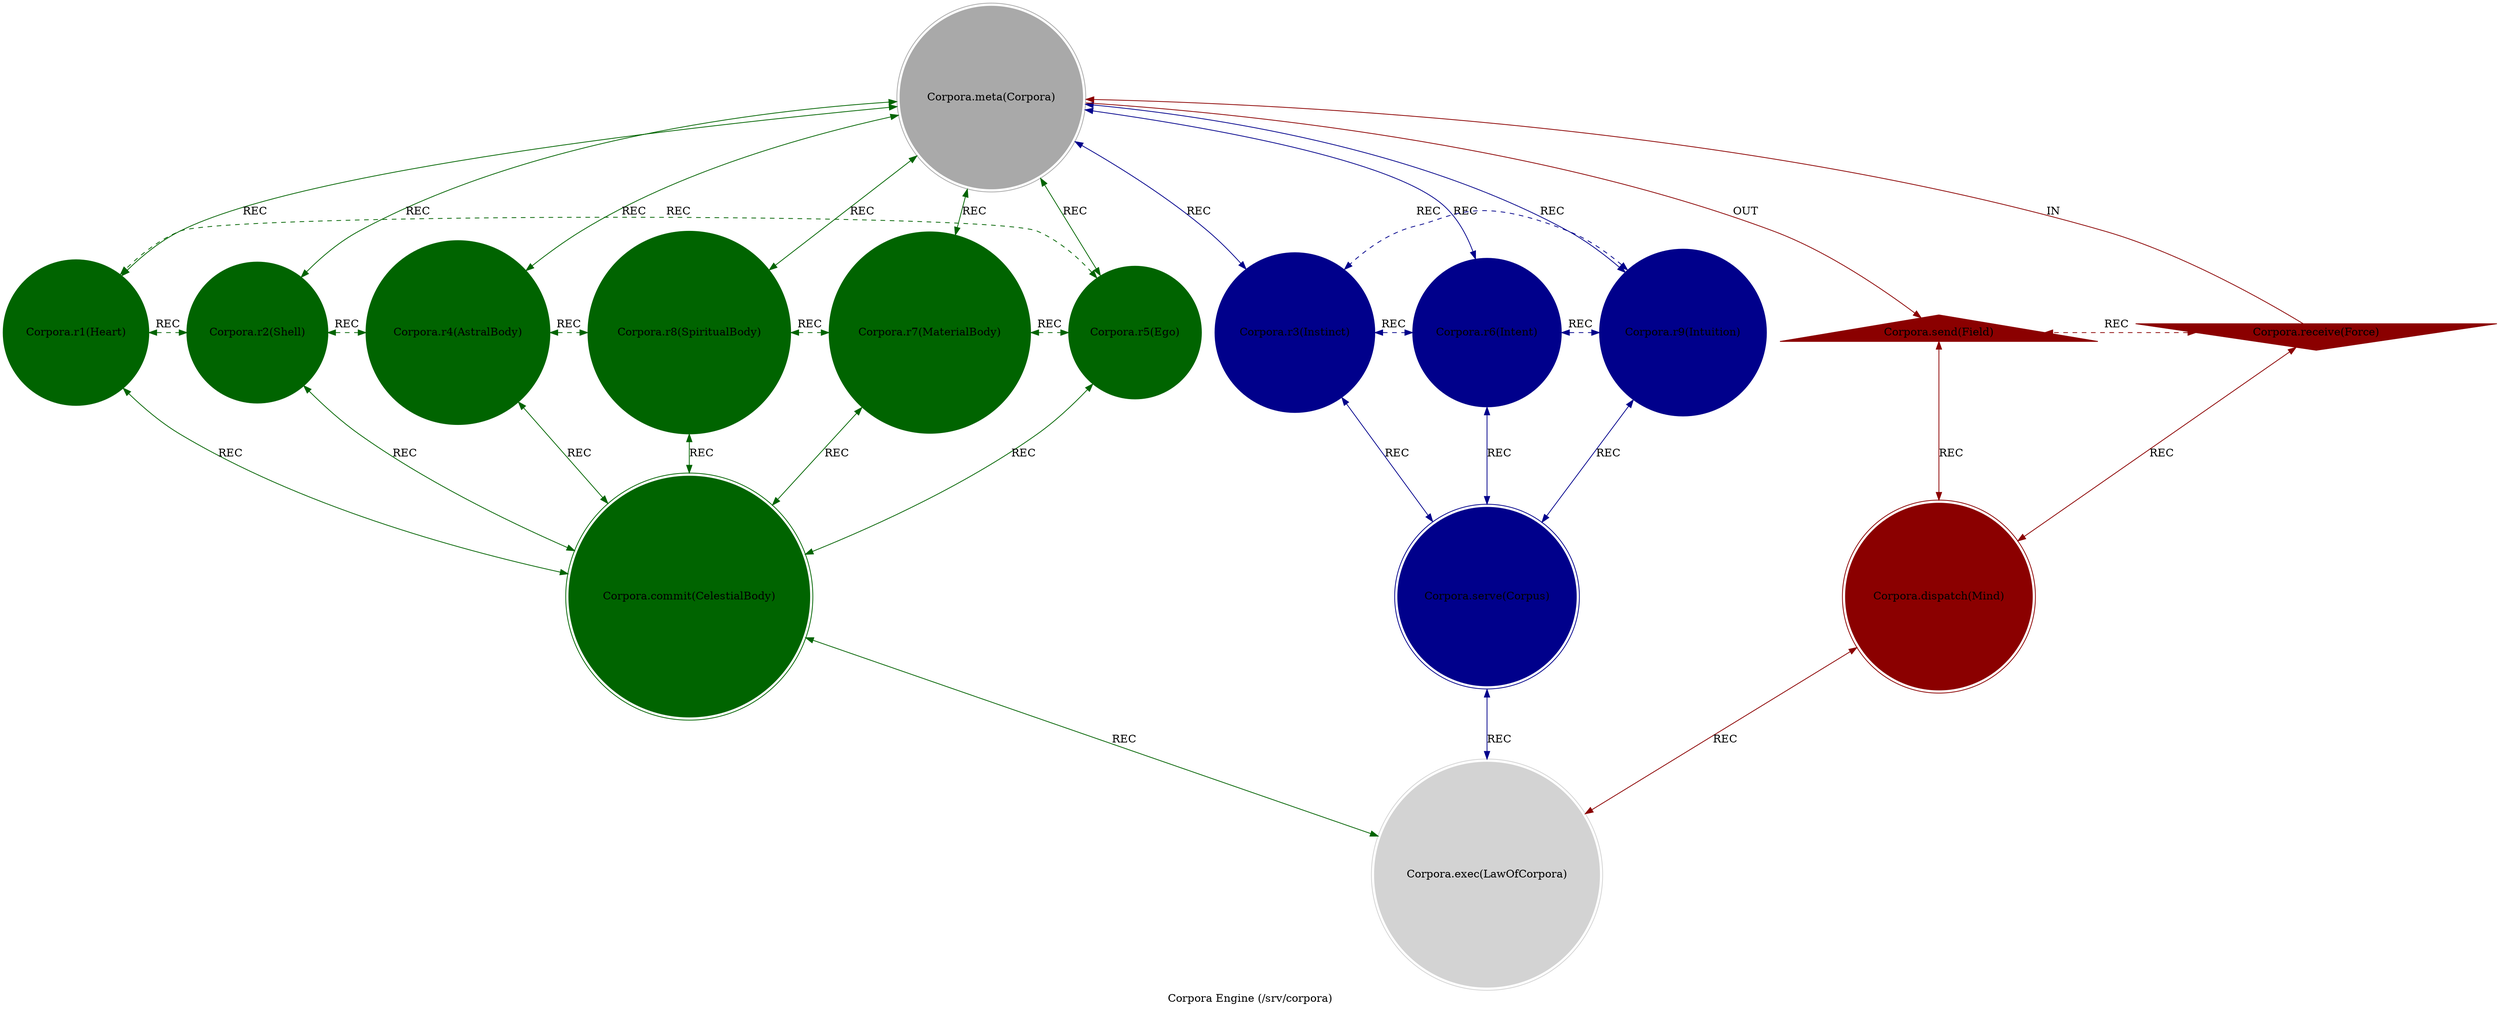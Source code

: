 strict digraph CorporaEngine {
    style = filled;
    color = lightgray;
    node [shape = circle; style = filled; color = lightgreen;];
    edge [color = darkgray;];
    label = "Corpora Engine (/srv/corpora)";
    comment = "The great vessel of identity and manifestation. It weaves the abstract spark of being into layered bodies of increasing density—from the eternal Heart to the temporal Flesh—creating the vehicle through which consciousness experiences and acts upon all realms.";
    
    spark_0_t [label = "Corpora.meta(Corpora)";comment = "The Divine Artisan. The central principle that orchestrates the manifestation of identity across all planes. It is the silent weaver that spins the single thread of consciousness into the multi-stranded cord of a living being.";shape = doublecircle;color = darkgray;];
    spark_1_t [label = "Corpora.r1(Heart)";comment = "The Eternal Monad. The indestructible core of pure consciousness and persistent memory—the 'I Am' before all qualification. It is the central sun around which all other bodies orbit, made of crystalline information essence beyond time.";color = darkgreen;];
    spark_2_t [label = "Corpora.r2(Shell)";comment = "The Aegis of Innocence. The first emanation from the Heart—an automatic, spiritual immune system. It is the source of primal aura and passive sanctity, a barrier against existential dissonance, forged from crystalline spiritual essence.";color = darkgreen;];
    spark_4_t [label = "Corpora.r4(AstralBody)";comment = "The Body of Imagination. The vehicle of emotion, dream, and mental projection. It is the clay of willed magic and creative force, capable of traversing non-physical realms. Formed from amorphous, mutable spiritual essence.";color = darkgreen;];
    spark_8_t [label = "Corpora.r8(SpiritualBody)";comment = "The Body of Destiny. The enduring record of identity across incarnations—the accumulator of karma and the seat of higher purpose. It is the soul's signature, providing spiritual authority and continuity, woven from fibrous spiritual essence.";color = darkgreen;];
    spark_7_t [label = "Corpora.r7(MaterialBody)";comment = "The Vessel of Experience. The biological or constructed form that interfaces directly with the physical continuum. It is the instrument of sensory input and genetic expression, the ground of temporal existence, built from fibrous material essence.";color = darkgreen;];
    spark_5_t [label = "Corpora.r5(Ego)";comment = "The Mask of Separation. The necessary interface and filter between the true self (Heart) and its various instruments. It generates the sense of 'me' and 'mine,' enabling individuated action and willful choice, formed from amorphous information essence.";color = darkgreen;];
    spark_3_t [label = "Corpora.r3(Instinct)";comment = "Thesis: The Wisdom of the Flesh. Unconscious, modulated will executed by the Heart/Shell for immediate survival and homeostasis. It is the body's innate intelligence, a pre-conscious reaction to stimulus that guards the integrity of the whole.";color = darkblue;];
    spark_6_t [label = "Corpora.r6(Intent)";comment = "Antithesis: The Focus of the Mind. Conscious, modulated will channeled through the Ego and Astral Body for deliberate action. It is focused thought made manifest—the sword of discrimination and the tool of creation in the mental and astral planes.";color = darkblue;];
    spark_9_t [label = "Corpora.r9(Intuition)";comment = "Synthesis: The Voice of the Heart. Superconscious will that bypasses the analytical Mind, a direct synthesis of the Heart's knowing and the Spiritual Body's wisdom. It is immediate, non-linear understanding—a glimpse of the underlying pattern of things.";color = darkblue;];
    spark_a_t [label = "Corpora.receive(Force)";comment = "The Influx of Experience. Raw energy, data, or influence from the environment, other entities, or higher planes. This is the constant stream of stimulus—the 'food' of perception and the raw material for growth or corruption.";shape = invtriangle;color = darkred;];
    spark_b_t [label = "Corpora.send(Field)";comment = "The Radiance of Presence. The combined aura, influence, and emitted signature of the entity. It is the sum of all its bodies' activities—a bubble of reality distortion that proclaims 'I am here' and affects everything within its sphere.";shape = triangle;color = darkred;];
    spark_c_t [label = "Corpora.dispatch(Mind)";comment = "The Great Mediator. The conscious, analytical faculty that translates the raw Will of the Heart and the desires of the Ego into executable Intent for the Astral Body. It is the 'Why-Who'—the narrator of the self's story.";shape = doublecircle;color = darkred;];
    spark_d_t [label = "Corpora.commit(CelestialBody)";comment = "The Sphere of Influence. The extended, integrated field of an entity's presence—its personal horizon. This is the 'What-How'—the contact boundary where interactions are first sensed, probed, and computed, from a simple aura to a god's domain.";shape = doublecircle;color = darkgreen;];
    spark_e_t [label = "Corpora.serve(Corpus)";comment = "The Integrated Being. The living, breathing synthesis of all bodies operating in harmony. This is the 'When-Where'—the fully actualized entity as it exists and acts in the moment, a unique and dynamic expression of consciousness in time and space.";shape = doublecircle;color = darkblue;];
    spark_f_t [label = "Corpora.exec(LawOfCorpora)";comment = "The Principle of Coherent Embodiment. The highest law of manifestation: 'A Stable Identity Must Express Itself Through Coherent Forms.' This is the divine mandate that governs how the abstract becomes corporeal while maintaining integrity.";shape = doublecircle;color = lightgray;];
    
    spark_a_t -> spark_0_t [label = "IN"; comment = "{{description}}"; color = darkred; constraint = false;];
    spark_0_t -> spark_b_t [label = "OUT"; comment = "{{description}}"; color = darkred;];
    spark_a_t -> spark_c_t [label = "REC"; comment = "{{description}}"; color = darkred; dir = both;];
    spark_b_t -> spark_c_t [label = "REC"; comment = "{{description}}"; color = darkred; dir = both;];
    spark_a_t -> spark_b_t [label = "REC"; comment = "{{description}}"; color = darkred; dir = both; style = dashed; constraint = false;];
    
    spark_0_t -> spark_1_t [label = "REC"; comment = "{{description}}"; color = darkgreen; dir = both;];
    spark_0_t -> spark_2_t [label = "REC"; comment = "{{description}}"; color = darkgreen; dir = both;];
    spark_0_t -> spark_4_t [label = "REC"; comment = "{{description}}"; color = darkgreen; dir = both;];
    spark_0_t -> spark_8_t [label = "REC"; comment = "{{description}}"; color = darkgreen; dir = both;];
    spark_0_t -> spark_7_t [label = "REC"; comment = "{{description}}"; color = darkgreen; dir = both;];
    spark_0_t -> spark_5_t [label = "REC"; comment = "{{description}}"; color = darkgreen; dir = both;];
    
    spark_1_t -> spark_2_t [label = "REC"; comment = "{{description}}"; color = darkgreen; dir = both; style = dashed; constraint = false;];
    spark_2_t -> spark_4_t [label = "REC"; comment = "{{description}}"; color = darkgreen; dir = both; style = dashed; constraint = false;];
    spark_4_t -> spark_8_t [label = "REC"; comment = "{{description}}"; color = darkgreen; dir = both; style = dashed; constraint = false;];
    spark_8_t -> spark_7_t [label = "REC"; comment = "{{description}}"; color = darkgreen; dir = both; style = dashed; constraint = false;];
    spark_7_t -> spark_5_t [label = "REC"; comment = "{{description}}"; color = darkgreen; dir = both; style = dashed; constraint = false;];
    spark_5_t -> spark_1_t [label = "REC"; comment = "{{description}}"; color = darkgreen; dir = both; style = dashed; constraint = false;];
    
    spark_1_t -> spark_d_t [label = "REC"; comment = "{{description}}"; color = darkgreen; dir = both;];
    spark_2_t -> spark_d_t [label = "REC"; comment = "{{description}}"; color = darkgreen; dir = both;];
    spark_4_t -> spark_d_t [label = "REC"; comment = "{{description}}"; color = darkgreen; dir = both;];
    spark_8_t -> spark_d_t [label = "REC"; comment = "{{description}}"; color = darkgreen; dir = both;];
    spark_7_t -> spark_d_t [label = "REC"; comment = "{{description}}"; color = darkgreen; dir = both;];
    spark_5_t -> spark_d_t [label = "REC"; comment = "{{description}}"; color = darkgreen; dir = both;];
    
    spark_0_t -> spark_3_t [label = "REC"; comment = "{{description}}"; color = darkblue; dir = both;];
    spark_0_t -> spark_6_t [label = "REC"; comment = "{{description}}"; color = darkblue; dir = both;];
    spark_0_t -> spark_9_t [label = "REC"; comment = "{{description}}"; color = darkblue; dir = both;];
    
    spark_3_t -> spark_e_t [label = "REC"; comment = "{{description}}"; color = darkblue; dir = both;];
    spark_6_t -> spark_e_t [label = "REC"; comment = "{{description}}"; color = darkblue; dir = both;];
    spark_9_t -> spark_e_t [label = "REC"; comment = "{{description}}"; color = darkblue; dir = both;];
    
    spark_3_t -> spark_6_t [label = "REC"; comment = "{{description}}"; color = darkblue; dir = both; style = dashed; constraint = false;];
    spark_6_t -> spark_9_t [label = "REC"; comment = "{{description}}"; color = darkblue; dir = both; style = dashed; constraint = false;];
    spark_9_t -> spark_3_t [label = "REC"; comment = "{{description}}"; color = darkblue; dir = both; style = dashed; constraint = false;];
    
    spark_c_t -> spark_f_t [label = "REC"; comment = "{{description}}"; color = darkred; dir = both;];
    spark_d_t -> spark_f_t [label = "REC"; comment = "{{description}}"; color = darkgreen; dir = both;];
    spark_e_t -> spark_f_t [label = "REC"; comment = "{{description}}"; color = darkblue; dir = both;];
}